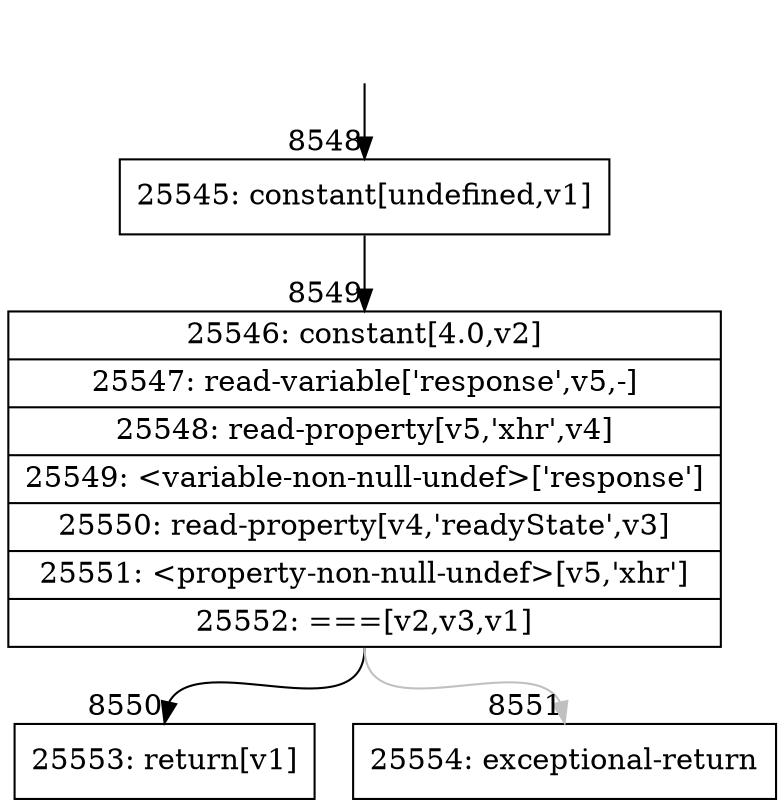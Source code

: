 digraph {
rankdir="TD"
BB_entry579[shape=none,label=""];
BB_entry579 -> BB8548 [tailport=s, headport=n, headlabel="    8548"]
BB8548 [shape=record label="{25545: constant[undefined,v1]}" ] 
BB8548 -> BB8549 [tailport=s, headport=n, headlabel="      8549"]
BB8549 [shape=record label="{25546: constant[4.0,v2]|25547: read-variable['response',v5,-]|25548: read-property[v5,'xhr',v4]|25549: \<variable-non-null-undef\>['response']|25550: read-property[v4,'readyState',v3]|25551: \<property-non-null-undef\>[v5,'xhr']|25552: ===[v2,v3,v1]}" ] 
BB8549 -> BB8550 [tailport=s, headport=n, headlabel="      8550"]
BB8549 -> BB8551 [tailport=s, headport=n, color=gray, headlabel="      8551"]
BB8550 [shape=record label="{25553: return[v1]}" ] 
BB8551 [shape=record label="{25554: exceptional-return}" ] 
//#$~ 11956
}
